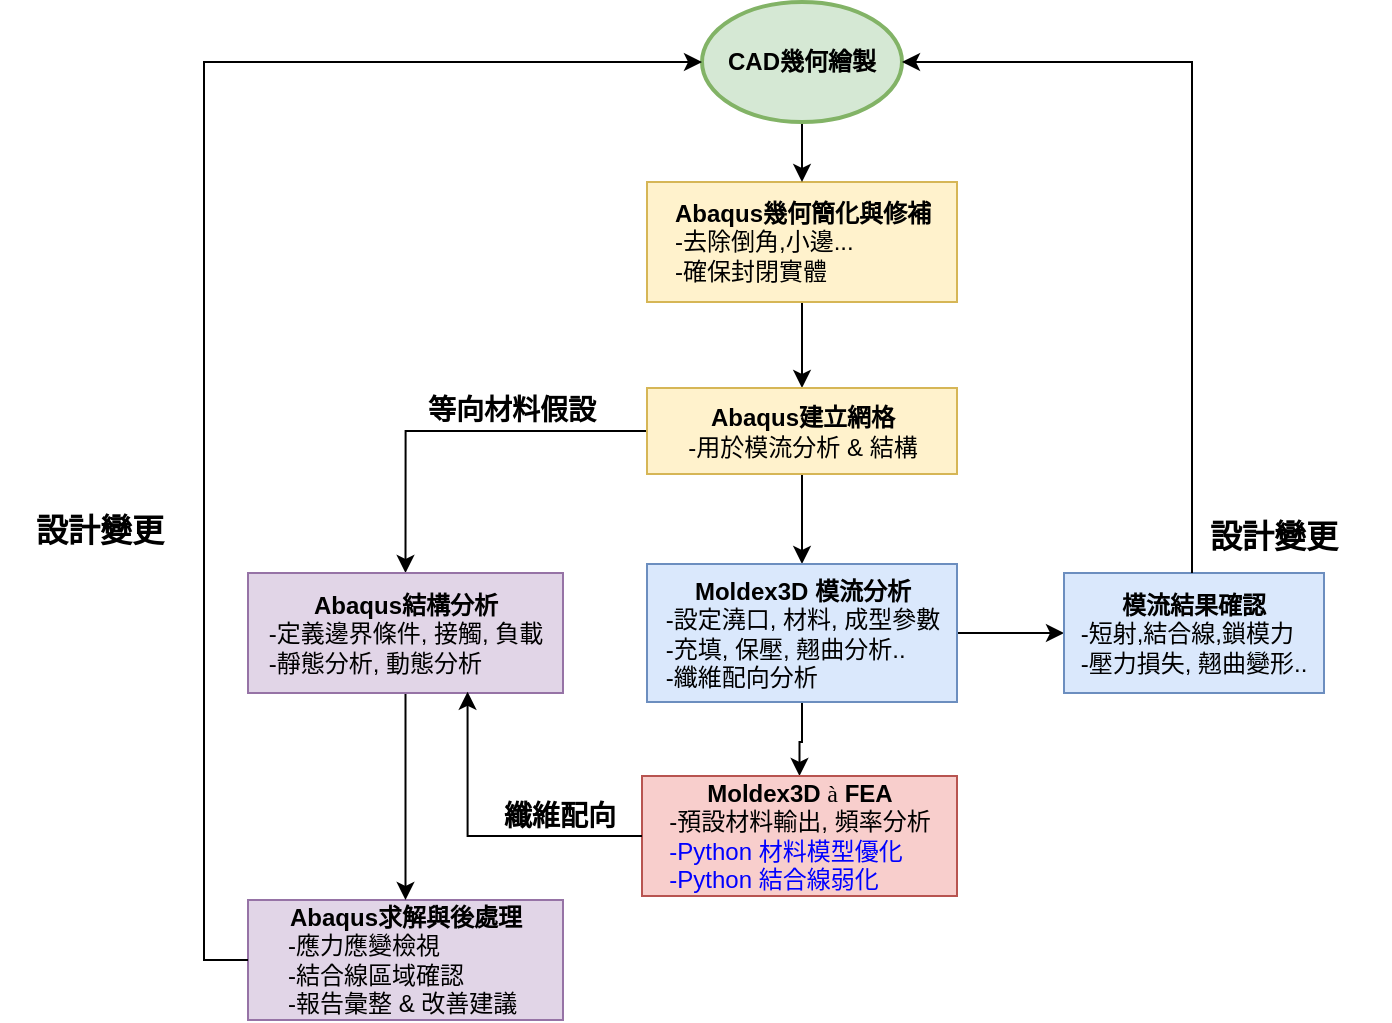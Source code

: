 <mxfile version="28.0.7">
  <diagram name="第 1 页" id="M2j74F4IacHHQfKqTvY9">
    <mxGraphModel dx="1042" dy="535" grid="0" gridSize="10" guides="1" tooltips="1" connect="1" arrows="1" fold="1" page="1" pageScale="1" pageWidth="827" pageHeight="1169" math="0" shadow="0">
      <root>
        <mxCell id="0" />
        <mxCell id="1" parent="0" />
        <mxCell id="Ezzkr58mJztJ-Z06ZL8k-6" value="" style="edgeStyle=orthogonalEdgeStyle;rounded=0;orthogonalLoop=1;jettySize=auto;html=1;" parent="1" source="Ezzkr58mJztJ-Z06ZL8k-2" target="Ezzkr58mJztJ-Z06ZL8k-5" edge="1">
          <mxGeometry relative="1" as="geometry" />
        </mxCell>
        <mxCell id="Ezzkr58mJztJ-Z06ZL8k-2" value="&lt;b&gt;Abaqus幾何簡化與修補&lt;/b&gt;&lt;div&gt;&lt;div style=&quot;text-align: left;&quot;&gt;&lt;span style=&quot;background-color: transparent; color: light-dark(rgb(0, 0, 0), rgb(255, 255, 255));&quot;&gt;-去除倒角,小邊...&lt;/span&gt;&lt;/div&gt;&lt;/div&gt;&lt;div style=&quot;text-align: left;&quot;&gt;&lt;span style=&quot;background-color: transparent; color: light-dark(rgb(0, 0, 0), rgb(255, 255, 255));&quot;&gt;-確保封閉實體&lt;/span&gt;&lt;/div&gt;" style="rounded=0;whiteSpace=wrap;html=1;fillColor=#fff2cc;strokeColor=#d6b656;" parent="1" vertex="1">
          <mxGeometry x="352.5" y="190" width="155" height="60" as="geometry" />
        </mxCell>
        <mxCell id="Ezzkr58mJztJ-Z06ZL8k-4" value="" style="edgeStyle=orthogonalEdgeStyle;rounded=0;orthogonalLoop=1;jettySize=auto;html=1;" parent="1" source="Ezzkr58mJztJ-Z06ZL8k-3" target="Ezzkr58mJztJ-Z06ZL8k-2" edge="1">
          <mxGeometry relative="1" as="geometry" />
        </mxCell>
        <mxCell id="Ezzkr58mJztJ-Z06ZL8k-3" value="&lt;b&gt;CAD幾何繪製&lt;/b&gt;" style="strokeWidth=2;html=1;shape=mxgraph.flowchart.start_1;whiteSpace=wrap;fillColor=#d5e8d4;strokeColor=#82b366;" parent="1" vertex="1">
          <mxGeometry x="380" y="100" width="100" height="60" as="geometry" />
        </mxCell>
        <mxCell id="Ezzkr58mJztJ-Z06ZL8k-28" value="" style="edgeStyle=orthogonalEdgeStyle;rounded=0;orthogonalLoop=1;jettySize=auto;html=1;" parent="1" source="Ezzkr58mJztJ-Z06ZL8k-5" target="Ezzkr58mJztJ-Z06ZL8k-7" edge="1">
          <mxGeometry relative="1" as="geometry" />
        </mxCell>
        <mxCell id="GOS3KffA1rmlJQNGUfSX-8" style="edgeStyle=orthogonalEdgeStyle;rounded=0;orthogonalLoop=1;jettySize=auto;html=1;exitX=0;exitY=0.5;exitDx=0;exitDy=0;entryX=0.5;entryY=0;entryDx=0;entryDy=0;" edge="1" parent="1" source="Ezzkr58mJztJ-Z06ZL8k-5" target="GOS3KffA1rmlJQNGUfSX-1">
          <mxGeometry relative="1" as="geometry" />
        </mxCell>
        <mxCell id="Ezzkr58mJztJ-Z06ZL8k-5" value="&lt;div style=&quot;&quot;&gt;&lt;span style=&quot;background-color: transparent; color: light-dark(rgb(0, 0, 0), rgb(255, 255, 255));&quot;&gt;&lt;b&gt;Abaqus建立網格&lt;/b&gt;&lt;/span&gt;&lt;/div&gt;&lt;div&gt;&lt;div style=&quot;text-align: left;&quot;&gt;&lt;span style=&quot;background-color: transparent; color: light-dark(rgb(0, 0, 0), rgb(255, 255, 255));&quot;&gt;-用於模流分析 &amp;amp; 結構&lt;/span&gt;&lt;/div&gt;&lt;/div&gt;" style="rounded=0;whiteSpace=wrap;html=1;fillColor=#fff2cc;strokeColor=#d6b656;" parent="1" vertex="1">
          <mxGeometry x="352.5" y="293" width="155" height="43" as="geometry" />
        </mxCell>
        <mxCell id="Ezzkr58mJztJ-Z06ZL8k-18" value="" style="edgeStyle=orthogonalEdgeStyle;rounded=0;orthogonalLoop=1;jettySize=auto;html=1;" parent="1" source="Ezzkr58mJztJ-Z06ZL8k-7" target="Ezzkr58mJztJ-Z06ZL8k-12" edge="1">
          <mxGeometry relative="1" as="geometry" />
        </mxCell>
        <mxCell id="Ezzkr58mJztJ-Z06ZL8k-20" value="" style="edgeStyle=orthogonalEdgeStyle;rounded=0;orthogonalLoop=1;jettySize=auto;html=1;" parent="1" source="Ezzkr58mJztJ-Z06ZL8k-7" target="Ezzkr58mJztJ-Z06ZL8k-19" edge="1">
          <mxGeometry relative="1" as="geometry" />
        </mxCell>
        <mxCell id="Ezzkr58mJztJ-Z06ZL8k-7" value="&lt;div style=&quot;&quot;&gt;&lt;span style=&quot;background-color: transparent; color: light-dark(rgb(0, 0, 0), rgb(255, 255, 255));&quot;&gt;&lt;b&gt;Moldex3D 模流分析&lt;/b&gt;&lt;/span&gt;&lt;/div&gt;&lt;div style=&quot;text-align: left;&quot;&gt;-設定澆口, 材料, 成型參數&lt;/div&gt;&lt;div style=&quot;text-align: left;&quot;&gt;-充填, 保壓, 翹曲分析..&lt;/div&gt;&lt;div style=&quot;text-align: left;&quot;&gt;-纖維配向分析&lt;/div&gt;" style="rounded=0;whiteSpace=wrap;html=1;align=center;fillColor=#dae8fc;strokeColor=#6c8ebf;" parent="1" vertex="1">
          <mxGeometry x="352.5" y="381" width="155" height="69" as="geometry" />
        </mxCell>
        <mxCell id="Ezzkr58mJztJ-Z06ZL8k-12" value="&lt;div style=&quot;&quot;&gt;&lt;span style=&quot;background-color: transparent; color: light-dark(rgb(0, 0, 0), rgb(255, 255, 255));&quot;&gt;&lt;b&gt;Moldex3D&amp;nbsp;&lt;/b&gt;&lt;/span&gt;&lt;span style=&quot;font-family: Wingdings; background-color: transparent; color: light-dark(rgb(0, 0, 0), rgb(255, 255, 255));&quot;&gt;&lt;font&gt;à&lt;/font&gt;&lt;/span&gt;&lt;b style=&quot;background-color: transparent; color: light-dark(rgb(0, 0, 0), rgb(255, 255, 255));&quot;&gt;&amp;nbsp;FEA&lt;/b&gt;&lt;/div&gt;&lt;div style=&quot;text-align: left;&quot;&gt;-預設材料輸出, 頻率分析&lt;/div&gt;&lt;div style=&quot;text-align: left;&quot;&gt;&lt;span style=&quot;background-color: transparent;&quot;&gt;&lt;font style=&quot;color: rgb(0, 0, 255);&quot;&gt;-Python 材料模型優化&lt;/font&gt;&lt;/span&gt;&lt;/div&gt;&lt;div style=&quot;text-align: left;&quot;&gt;&lt;font style=&quot;color: rgb(0, 0, 255);&quot;&gt;-Python 結合線弱化&lt;/font&gt;&lt;/div&gt;" style="rounded=0;whiteSpace=wrap;html=1;align=center;fillColor=#f8cecc;strokeColor=#b85450;" parent="1" vertex="1">
          <mxGeometry x="350" y="487" width="157.5" height="60" as="geometry" />
        </mxCell>
        <mxCell id="Ezzkr58mJztJ-Z06ZL8k-15" value="&lt;div style=&quot;&quot;&gt;&lt;b&gt;Abaqus求解與後處理&lt;/b&gt;&lt;/div&gt;&lt;div style=&quot;text-align: left;&quot;&gt;-應力應變檢視&lt;/div&gt;&lt;div style=&quot;text-align: left;&quot;&gt;-結合線區域確認&lt;/div&gt;&lt;div style=&quot;text-align: left;&quot;&gt;-報告彙整 &amp;amp; 改善建議&amp;nbsp;&lt;/div&gt;" style="rounded=0;whiteSpace=wrap;html=1;align=center;fillColor=#e1d5e7;strokeColor=#9673a6;" parent="1" vertex="1">
          <mxGeometry x="153" y="549" width="157.5" height="60" as="geometry" />
        </mxCell>
        <mxCell id="Ezzkr58mJztJ-Z06ZL8k-19" value="&lt;b&gt;模流結果確認&lt;/b&gt;&lt;div style=&quot;text-align: left;&quot;&gt;-短射,結合線,鎖模力&lt;/div&gt;&lt;div style=&quot;text-align: left;&quot;&gt;&lt;span style=&quot;background-color: transparent; color: light-dark(rgb(0, 0, 0), rgb(255, 255, 255));&quot;&gt;-壓力損失, 翹曲變形..&lt;/span&gt;&lt;/div&gt;" style="whiteSpace=wrap;html=1;rounded=0;fillColor=#dae8fc;strokeColor=#6c8ebf;" parent="1" vertex="1">
          <mxGeometry x="561" y="385.5" width="130" height="60" as="geometry" />
        </mxCell>
        <mxCell id="Ezzkr58mJztJ-Z06ZL8k-23" style="edgeStyle=orthogonalEdgeStyle;rounded=0;orthogonalLoop=1;jettySize=auto;html=1;entryX=1;entryY=0.5;entryDx=0;entryDy=0;entryPerimeter=0;" parent="1" source="Ezzkr58mJztJ-Z06ZL8k-19" target="Ezzkr58mJztJ-Z06ZL8k-3" edge="1">
          <mxGeometry relative="1" as="geometry">
            <Array as="points">
              <mxPoint x="625" y="130" />
            </Array>
          </mxGeometry>
        </mxCell>
        <mxCell id="Ezzkr58mJztJ-Z06ZL8k-24" style="edgeStyle=orthogonalEdgeStyle;rounded=0;orthogonalLoop=1;jettySize=auto;html=1;entryX=0;entryY=0.5;entryDx=0;entryDy=0;entryPerimeter=0;" parent="1" source="Ezzkr58mJztJ-Z06ZL8k-15" target="Ezzkr58mJztJ-Z06ZL8k-3" edge="1">
          <mxGeometry relative="1" as="geometry">
            <Array as="points">
              <mxPoint x="131" y="579" />
              <mxPoint x="131" y="130" />
            </Array>
          </mxGeometry>
        </mxCell>
        <mxCell id="Ezzkr58mJztJ-Z06ZL8k-25" value="&lt;b&gt;設計變更&lt;/b&gt;" style="text;html=1;align=center;verticalAlign=middle;whiteSpace=wrap;rounded=0;fontSize=16;" parent="1" vertex="1">
          <mxGeometry x="608" y="348.5" width="116" height="37" as="geometry" />
        </mxCell>
        <mxCell id="Ezzkr58mJztJ-Z06ZL8k-26" value="&lt;b&gt;設計變更&lt;/b&gt;" style="text;html=1;align=center;verticalAlign=middle;whiteSpace=wrap;rounded=0;fontSize=16;" parent="1" vertex="1">
          <mxGeometry x="29" y="348.5" width="100" height="30" as="geometry" />
        </mxCell>
        <mxCell id="GOS3KffA1rmlJQNGUfSX-3" value="" style="edgeStyle=orthogonalEdgeStyle;rounded=0;orthogonalLoop=1;jettySize=auto;html=1;" edge="1" parent="1" source="GOS3KffA1rmlJQNGUfSX-1" target="Ezzkr58mJztJ-Z06ZL8k-15">
          <mxGeometry relative="1" as="geometry" />
        </mxCell>
        <mxCell id="GOS3KffA1rmlJQNGUfSX-1" value="&lt;div style=&quot;&quot;&gt;&lt;b&gt;Abaqus結構分析&lt;/b&gt;&lt;/div&gt;&lt;div&gt;-定義邊界條件, 接觸, 負載&lt;/div&gt;&lt;div style=&quot;text-align: left;&quot;&gt;&lt;span style=&quot;background-color: transparent; color: light-dark(rgb(0, 0, 0), rgb(255, 255, 255));&quot;&gt;-靜態分析, 動態分析&lt;/span&gt;&lt;/div&gt;" style="rounded=0;whiteSpace=wrap;html=1;align=center;fillColor=#e1d5e7;strokeColor=#9673a6;" vertex="1" parent="1">
          <mxGeometry x="153" y="385.5" width="157.5" height="60" as="geometry" />
        </mxCell>
        <mxCell id="GOS3KffA1rmlJQNGUfSX-4" style="edgeStyle=orthogonalEdgeStyle;rounded=0;orthogonalLoop=1;jettySize=auto;html=1;exitX=0;exitY=0.5;exitDx=0;exitDy=0;entryX=0.697;entryY=0.99;entryDx=0;entryDy=0;entryPerimeter=0;" edge="1" parent="1" source="Ezzkr58mJztJ-Z06ZL8k-12" target="GOS3KffA1rmlJQNGUfSX-1">
          <mxGeometry relative="1" as="geometry" />
        </mxCell>
        <mxCell id="GOS3KffA1rmlJQNGUfSX-9" value="&lt;b&gt;&lt;font style=&quot;font-size: 14px;&quot;&gt;等向材料假設&lt;/font&gt;&lt;/b&gt;" style="text;html=1;align=center;verticalAlign=middle;whiteSpace=wrap;rounded=0;fontSize=16;" vertex="1" parent="1">
          <mxGeometry x="227" y="284" width="116" height="37" as="geometry" />
        </mxCell>
        <mxCell id="GOS3KffA1rmlJQNGUfSX-11" value="&lt;b&gt;&lt;font style=&quot;font-size: 14px;&quot;&gt;纖維配向&lt;/font&gt;&lt;/b&gt;" style="text;html=1;align=center;verticalAlign=middle;whiteSpace=wrap;rounded=0;fontSize=16;" vertex="1" parent="1">
          <mxGeometry x="251" y="487" width="116" height="37" as="geometry" />
        </mxCell>
      </root>
    </mxGraphModel>
  </diagram>
</mxfile>
